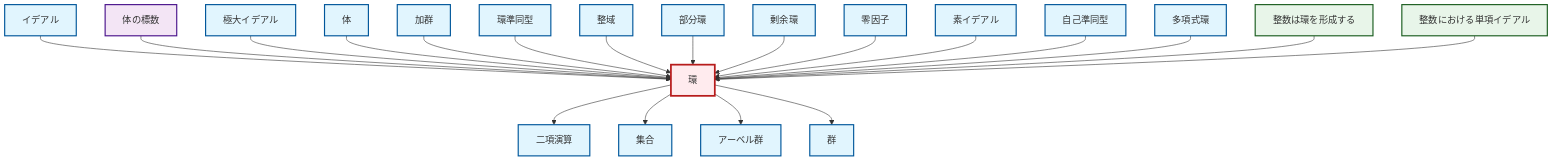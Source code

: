 graph TD
    classDef definition fill:#e1f5fe,stroke:#01579b,stroke-width:2px
    classDef theorem fill:#f3e5f5,stroke:#4a148c,stroke-width:2px
    classDef axiom fill:#fff3e0,stroke:#e65100,stroke-width:2px
    classDef example fill:#e8f5e9,stroke:#1b5e20,stroke-width:2px
    classDef current fill:#ffebee,stroke:#b71c1c,stroke-width:3px
    def-prime-ideal["素イデアル"]:::definition
    def-quotient-ring["剰余環"]:::definition
    ex-principal-ideal["整数における単項イデアル"]:::example
    def-abelian-group["アーベル群"]:::definition
    def-subring["部分環"]:::definition
    def-maximal-ideal["極大イデアル"]:::definition
    def-group["群"]:::definition
    thm-field-characteristic["体の標数"]:::theorem
    def-field["体"]:::definition
    def-polynomial-ring["多項式環"]:::definition
    def-binary-operation["二項演算"]:::definition
    ex-integers-ring["整数は環を形成する"]:::example
    def-integral-domain["整域"]:::definition
    def-set["集合"]:::definition
    def-endomorphism["自己準同型"]:::definition
    def-zero-divisor["零因子"]:::definition
    def-ideal["イデアル"]:::definition
    def-module["加群"]:::definition
    def-ring-homomorphism["環準同型"]:::definition
    def-ring["環"]:::definition
    def-ideal --> def-ring
    thm-field-characteristic --> def-ring
    def-maximal-ideal --> def-ring
    def-field --> def-ring
    def-module --> def-ring
    def-ring-homomorphism --> def-ring
    def-integral-domain --> def-ring
    def-subring --> def-ring
    def-ring --> def-binary-operation
    def-quotient-ring --> def-ring
    def-zero-divisor --> def-ring
    def-prime-ideal --> def-ring
    def-endomorphism --> def-ring
    def-polynomial-ring --> def-ring
    def-ring --> def-set
    ex-integers-ring --> def-ring
    def-ring --> def-abelian-group
    def-ring --> def-group
    ex-principal-ideal --> def-ring
    class def-ring current